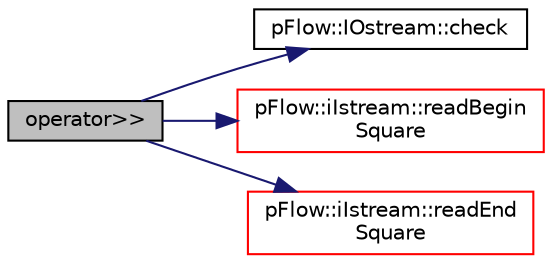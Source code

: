 digraph "operator&gt;&gt;"
{
 // LATEX_PDF_SIZE
  edge [fontname="Helvetica",fontsize="10",labelfontname="Helvetica",labelfontsize="10"];
  node [fontname="Helvetica",fontsize="10",shape=record];
  rankdir="LR";
  Node1 [label="operator\>\>",height=0.2,width=0.4,color="black", fillcolor="grey75", style="filled", fontcolor="black",tooltip=" "];
  Node1 -> Node2 [color="midnightblue",fontsize="10",style="solid",fontname="Helvetica"];
  Node2 [label="pFlow::IOstream::check",height=0.2,width=0.4,color="black", fillcolor="white", style="filled",URL="$classpFlow_1_1IOstream.html#a367eb3425fc4e8270e2aa961df8ac8a5",tooltip="Check IOstream status for given operation."];
  Node1 -> Node3 [color="midnightblue",fontsize="10",style="solid",fontname="Helvetica"];
  Node3 [label="pFlow::iIstream::readBegin\lSquare",height=0.2,width=0.4,color="red", fillcolor="white", style="filled",URL="$classpFlow_1_1iIstream.html#a82106c627eb5a496726f0829a62e38bb",tooltip="Begin read of data chunk, starts with '('."];
  Node1 -> Node6 [color="midnightblue",fontsize="10",style="solid",fontname="Helvetica"];
  Node6 [label="pFlow::iIstream::readEnd\lSquare",height=0.2,width=0.4,color="red", fillcolor="white", style="filled",URL="$classpFlow_1_1iIstream.html#a17598aa2666f2552b651085a5c6dfb23",tooltip="Begin read of data chunk, starts with '('."];
}
